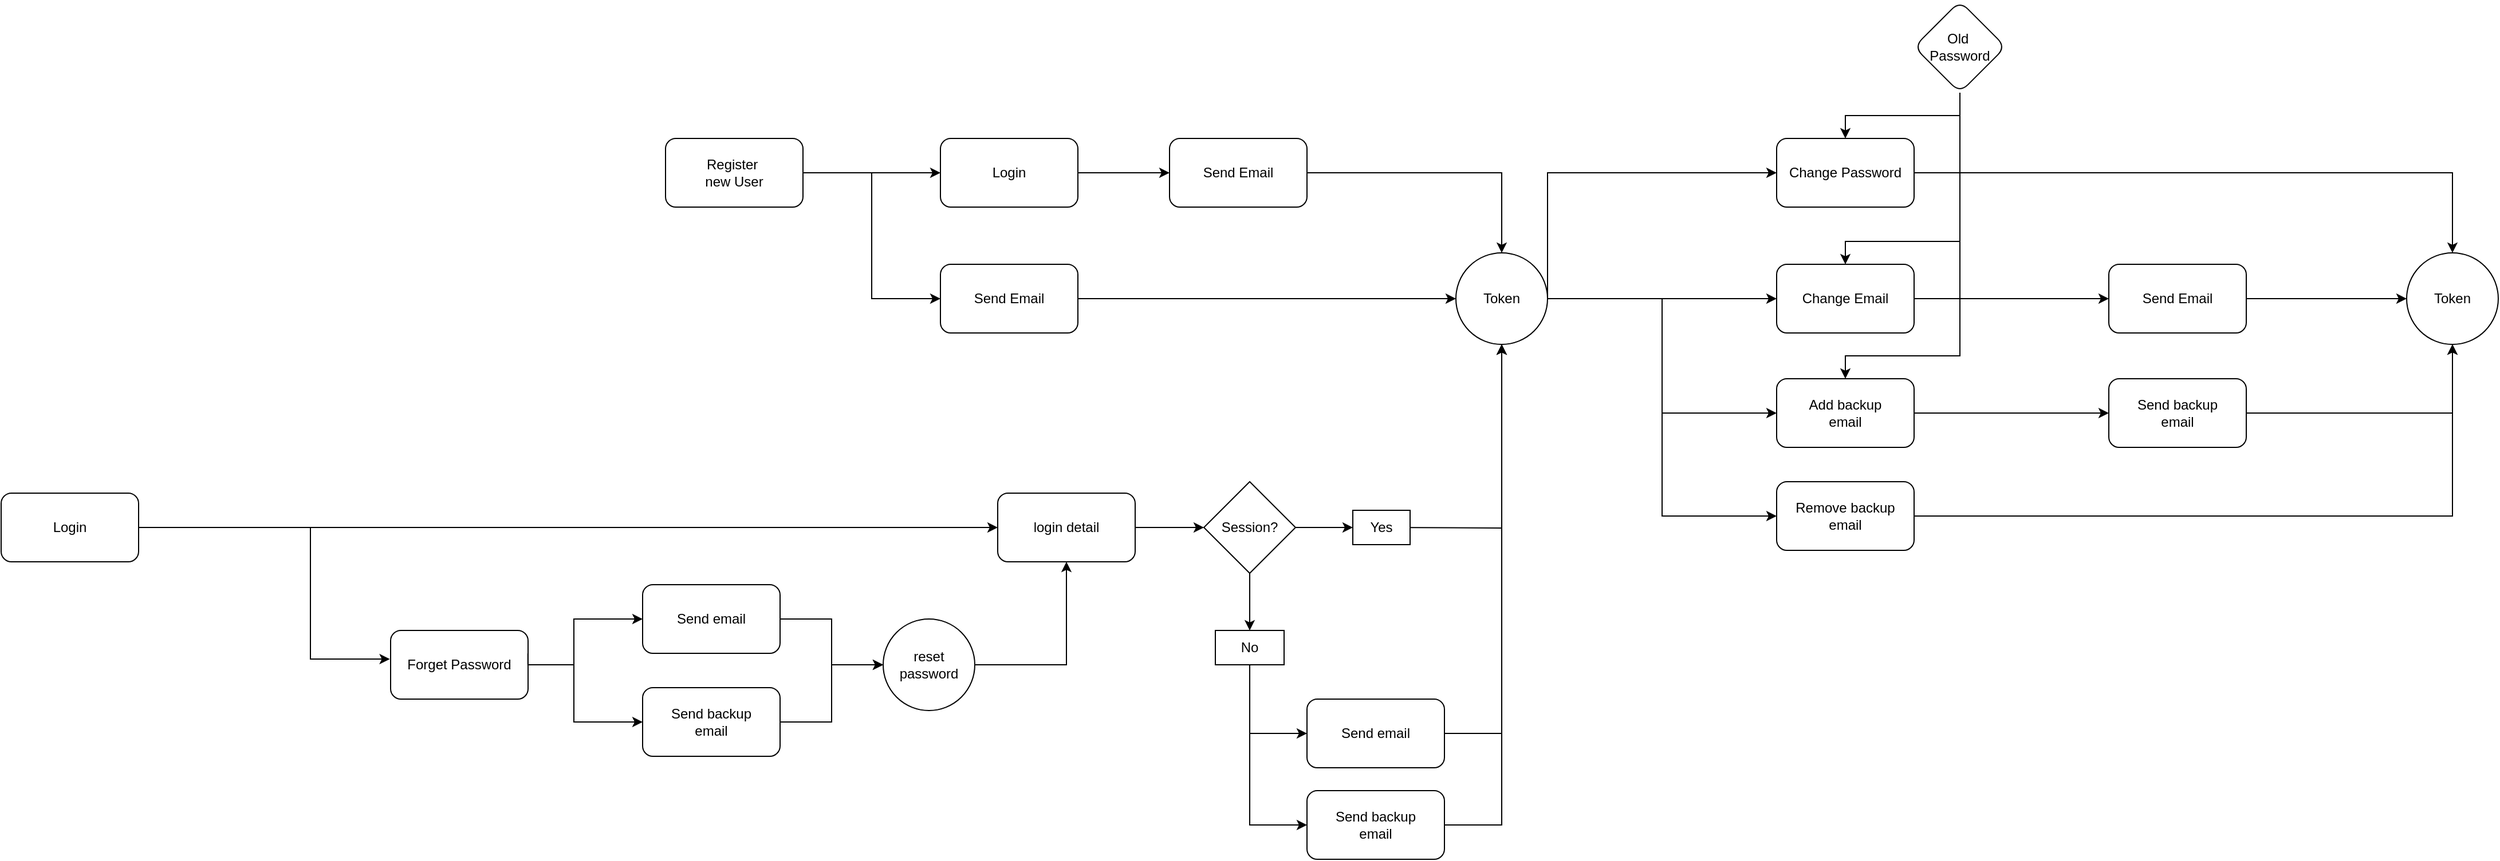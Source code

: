 <mxfile version="28.0.6">
  <diagram name="Page-1" id="pyaao2WUALwtjrlrXu3V">
    <mxGraphModel dx="2276" dy="849" grid="1" gridSize="10" guides="1" tooltips="1" connect="1" arrows="1" fold="1" page="1" pageScale="1" pageWidth="850" pageHeight="1100" math="0" shadow="0">
      <root>
        <mxCell id="0" />
        <mxCell id="1" parent="0" />
        <mxCell id="JZzmLlW_1KoLrSPhXEY9-3" style="edgeStyle=orthogonalEdgeStyle;rounded=0;orthogonalLoop=1;jettySize=auto;html=1;" parent="1" source="JZzmLlW_1KoLrSPhXEY9-1" target="JZzmLlW_1KoLrSPhXEY9-2" edge="1">
          <mxGeometry relative="1" as="geometry" />
        </mxCell>
        <mxCell id="JZzmLlW_1KoLrSPhXEY9-9" value="" style="edgeStyle=orthogonalEdgeStyle;rounded=0;orthogonalLoop=1;jettySize=auto;html=1;" parent="1" source="JZzmLlW_1KoLrSPhXEY9-1" target="JZzmLlW_1KoLrSPhXEY9-8" edge="1">
          <mxGeometry relative="1" as="geometry">
            <Array as="points">
              <mxPoint x="300" y="190" />
              <mxPoint x="300" y="300" />
            </Array>
          </mxGeometry>
        </mxCell>
        <mxCell id="JZzmLlW_1KoLrSPhXEY9-1" value="Register&amp;nbsp;&lt;br&gt;new User" style="rounded=1;whiteSpace=wrap;html=1;" parent="1" vertex="1">
          <mxGeometry x="120" y="160" width="120" height="60" as="geometry" />
        </mxCell>
        <mxCell id="JZzmLlW_1KoLrSPhXEY9-5" value="" style="edgeStyle=orthogonalEdgeStyle;rounded=0;orthogonalLoop=1;jettySize=auto;html=1;" parent="1" source="JZzmLlW_1KoLrSPhXEY9-2" target="JZzmLlW_1KoLrSPhXEY9-4" edge="1">
          <mxGeometry relative="1" as="geometry" />
        </mxCell>
        <mxCell id="JZzmLlW_1KoLrSPhXEY9-2" value="Login" style="rounded=1;whiteSpace=wrap;html=1;" parent="1" vertex="1">
          <mxGeometry x="360" y="160" width="120" height="60" as="geometry" />
        </mxCell>
        <mxCell id="JZzmLlW_1KoLrSPhXEY9-7" value="" style="edgeStyle=orthogonalEdgeStyle;rounded=0;orthogonalLoop=1;jettySize=auto;html=1;" parent="1" source="JZzmLlW_1KoLrSPhXEY9-4" target="JZzmLlW_1KoLrSPhXEY9-6" edge="1">
          <mxGeometry relative="1" as="geometry" />
        </mxCell>
        <mxCell id="JZzmLlW_1KoLrSPhXEY9-4" value="Send Email" style="rounded=1;whiteSpace=wrap;html=1;" parent="1" vertex="1">
          <mxGeometry x="560" y="160" width="120" height="60" as="geometry" />
        </mxCell>
        <mxCell id="JZzmLlW_1KoLrSPhXEY9-14" value="" style="edgeStyle=orthogonalEdgeStyle;rounded=0;orthogonalLoop=1;jettySize=auto;html=1;" parent="1" source="JZzmLlW_1KoLrSPhXEY9-6" target="JZzmLlW_1KoLrSPhXEY9-13" edge="1">
          <mxGeometry relative="1" as="geometry">
            <Array as="points">
              <mxPoint x="890" y="300" />
              <mxPoint x="890" y="190" />
            </Array>
          </mxGeometry>
        </mxCell>
        <mxCell id="JZzmLlW_1KoLrSPhXEY9-21" value="" style="edgeStyle=orthogonalEdgeStyle;rounded=0;orthogonalLoop=1;jettySize=auto;html=1;" parent="1" source="JZzmLlW_1KoLrSPhXEY9-6" target="JZzmLlW_1KoLrSPhXEY9-20" edge="1">
          <mxGeometry relative="1" as="geometry" />
        </mxCell>
        <mxCell id="JZzmLlW_1KoLrSPhXEY9-51" style="edgeStyle=orthogonalEdgeStyle;rounded=0;orthogonalLoop=1;jettySize=auto;html=1;" parent="1" source="JZzmLlW_1KoLrSPhXEY9-6" target="JZzmLlW_1KoLrSPhXEY9-50" edge="1">
          <mxGeometry relative="1" as="geometry">
            <Array as="points">
              <mxPoint x="990" y="300" />
              <mxPoint x="990" y="400" />
            </Array>
          </mxGeometry>
        </mxCell>
        <mxCell id="JZzmLlW_1KoLrSPhXEY9-57" style="edgeStyle=orthogonalEdgeStyle;rounded=0;orthogonalLoop=1;jettySize=auto;html=1;" parent="1" source="JZzmLlW_1KoLrSPhXEY9-6" target="JZzmLlW_1KoLrSPhXEY9-56" edge="1">
          <mxGeometry relative="1" as="geometry">
            <Array as="points">
              <mxPoint x="990" y="300" />
              <mxPoint x="990" y="490" />
            </Array>
          </mxGeometry>
        </mxCell>
        <mxCell id="JZzmLlW_1KoLrSPhXEY9-6" value="Token" style="ellipse;whiteSpace=wrap;html=1;rounded=1;" parent="1" vertex="1">
          <mxGeometry x="810" y="260" width="80" height="80" as="geometry" />
        </mxCell>
        <mxCell id="JZzmLlW_1KoLrSPhXEY9-12" style="edgeStyle=orthogonalEdgeStyle;rounded=0;orthogonalLoop=1;jettySize=auto;html=1;" parent="1" source="JZzmLlW_1KoLrSPhXEY9-8" target="JZzmLlW_1KoLrSPhXEY9-6" edge="1">
          <mxGeometry relative="1" as="geometry" />
        </mxCell>
        <mxCell id="JZzmLlW_1KoLrSPhXEY9-8" value="Send Email" style="whiteSpace=wrap;html=1;rounded=1;" parent="1" vertex="1">
          <mxGeometry x="360" y="270" width="120" height="60" as="geometry" />
        </mxCell>
        <mxCell id="JZzmLlW_1KoLrSPhXEY9-19" value="" style="edgeStyle=orthogonalEdgeStyle;rounded=0;orthogonalLoop=1;jettySize=auto;html=1;" parent="1" source="JZzmLlW_1KoLrSPhXEY9-13" target="JZzmLlW_1KoLrSPhXEY9-18" edge="1">
          <mxGeometry relative="1" as="geometry">
            <Array as="points">
              <mxPoint x="1680" y="190" />
              <mxPoint x="1680" y="300" />
            </Array>
          </mxGeometry>
        </mxCell>
        <mxCell id="JZzmLlW_1KoLrSPhXEY9-13" value="Change Password" style="whiteSpace=wrap;html=1;rounded=1;" parent="1" vertex="1">
          <mxGeometry x="1090" y="160" width="120" height="60" as="geometry" />
        </mxCell>
        <mxCell id="JZzmLlW_1KoLrSPhXEY9-17" style="edgeStyle=orthogonalEdgeStyle;rounded=0;orthogonalLoop=1;jettySize=auto;html=1;" parent="1" source="JZzmLlW_1KoLrSPhXEY9-15" target="JZzmLlW_1KoLrSPhXEY9-13" edge="1">
          <mxGeometry relative="1" as="geometry" />
        </mxCell>
        <mxCell id="JZzmLlW_1KoLrSPhXEY9-22" style="edgeStyle=orthogonalEdgeStyle;rounded=0;orthogonalLoop=1;jettySize=auto;html=1;" parent="1" source="JZzmLlW_1KoLrSPhXEY9-15" target="JZzmLlW_1KoLrSPhXEY9-20" edge="1">
          <mxGeometry relative="1" as="geometry">
            <Array as="points">
              <mxPoint x="1250" y="250" />
              <mxPoint x="1150" y="250" />
            </Array>
          </mxGeometry>
        </mxCell>
        <mxCell id="JZzmLlW_1KoLrSPhXEY9-52" style="edgeStyle=orthogonalEdgeStyle;rounded=0;orthogonalLoop=1;jettySize=auto;html=1;" parent="1" source="JZzmLlW_1KoLrSPhXEY9-15" target="JZzmLlW_1KoLrSPhXEY9-50" edge="1">
          <mxGeometry relative="1" as="geometry">
            <Array as="points">
              <mxPoint x="1250" y="350" />
              <mxPoint x="1150" y="350" />
            </Array>
          </mxGeometry>
        </mxCell>
        <mxCell id="JZzmLlW_1KoLrSPhXEY9-15" value="Old&amp;nbsp;&lt;br&gt;Password" style="rhombus;whiteSpace=wrap;html=1;rounded=1;" parent="1" vertex="1">
          <mxGeometry x="1210" y="40" width="80" height="80" as="geometry" />
        </mxCell>
        <mxCell id="JZzmLlW_1KoLrSPhXEY9-18" value="Token" style="ellipse;whiteSpace=wrap;html=1;rounded=1;" parent="1" vertex="1">
          <mxGeometry x="1640" y="260" width="80" height="80" as="geometry" />
        </mxCell>
        <mxCell id="JZzmLlW_1KoLrSPhXEY9-25" value="" style="edgeStyle=orthogonalEdgeStyle;rounded=0;orthogonalLoop=1;jettySize=auto;html=1;" parent="1" source="JZzmLlW_1KoLrSPhXEY9-20" target="JZzmLlW_1KoLrSPhXEY9-24" edge="1">
          <mxGeometry relative="1" as="geometry" />
        </mxCell>
        <mxCell id="JZzmLlW_1KoLrSPhXEY9-20" value="Change Email" style="whiteSpace=wrap;html=1;rounded=1;" parent="1" vertex="1">
          <mxGeometry x="1090" y="270" width="120" height="60" as="geometry" />
        </mxCell>
        <mxCell id="JZzmLlW_1KoLrSPhXEY9-26" style="edgeStyle=orthogonalEdgeStyle;rounded=0;orthogonalLoop=1;jettySize=auto;html=1;" parent="1" source="JZzmLlW_1KoLrSPhXEY9-24" target="JZzmLlW_1KoLrSPhXEY9-18" edge="1">
          <mxGeometry relative="1" as="geometry" />
        </mxCell>
        <mxCell id="JZzmLlW_1KoLrSPhXEY9-24" value="Send Email" style="whiteSpace=wrap;html=1;rounded=1;" parent="1" vertex="1">
          <mxGeometry x="1380" y="270" width="120" height="60" as="geometry" />
        </mxCell>
        <mxCell id="JZzmLlW_1KoLrSPhXEY9-29" value="" style="edgeStyle=orthogonalEdgeStyle;rounded=0;orthogonalLoop=1;jettySize=auto;html=1;" parent="1" source="JZzmLlW_1KoLrSPhXEY9-27" target="JZzmLlW_1KoLrSPhXEY9-28" edge="1">
          <mxGeometry relative="1" as="geometry">
            <Array as="points">
              <mxPoint x="410" y="490" />
              <mxPoint x="410" y="490" />
            </Array>
          </mxGeometry>
        </mxCell>
        <mxCell id="JZzmLlW_1KoLrSPhXEY9-34" value="" style="edgeStyle=orthogonalEdgeStyle;rounded=0;orthogonalLoop=1;jettySize=auto;html=1;entryX=-0.006;entryY=0.422;entryDx=0;entryDy=0;entryPerimeter=0;" parent="1" source="JZzmLlW_1KoLrSPhXEY9-27" target="JZzmLlW_1KoLrSPhXEY9-33" edge="1">
          <mxGeometry relative="1" as="geometry">
            <Array as="points">
              <mxPoint x="-190" y="500" />
              <mxPoint x="-190" y="615" />
              <mxPoint x="-121" y="615" />
            </Array>
          </mxGeometry>
        </mxCell>
        <mxCell id="JZzmLlW_1KoLrSPhXEY9-27" value="Login" style="rounded=1;whiteSpace=wrap;html=1;" parent="1" vertex="1">
          <mxGeometry x="-460" y="470" width="120" height="60" as="geometry" />
        </mxCell>
        <mxCell id="JZzmLlW_1KoLrSPhXEY9-60" style="edgeStyle=orthogonalEdgeStyle;rounded=0;orthogonalLoop=1;jettySize=auto;html=1;entryX=0;entryY=0.5;entryDx=0;entryDy=0;" parent="1" source="JZzmLlW_1KoLrSPhXEY9-28" target="JZzmLlW_1KoLrSPhXEY9-59" edge="1">
          <mxGeometry relative="1" as="geometry" />
        </mxCell>
        <mxCell id="JZzmLlW_1KoLrSPhXEY9-28" value="&lt;div&gt;login detail&lt;/div&gt;" style="rounded=1;whiteSpace=wrap;html=1;" parent="1" vertex="1">
          <mxGeometry x="410" y="470" width="120" height="60" as="geometry" />
        </mxCell>
        <mxCell id="JZzmLlW_1KoLrSPhXEY9-33" value="Forget Password" style="whiteSpace=wrap;html=1;rounded=1;" parent="1" vertex="1">
          <mxGeometry x="-120" y="590" width="120" height="60" as="geometry" />
        </mxCell>
        <mxCell id="JZzmLlW_1KoLrSPhXEY9-44" style="edgeStyle=orthogonalEdgeStyle;rounded=0;orthogonalLoop=1;jettySize=auto;html=1;" parent="1" source="JZzmLlW_1KoLrSPhXEY9-33" target="JZzmLlW_1KoLrSPhXEY9-42" edge="1">
          <mxGeometry relative="1" as="geometry">
            <mxPoint x="650" y="670" as="sourcePoint" />
            <Array as="points">
              <mxPoint x="40" y="620" />
              <mxPoint x="40" y="580" />
            </Array>
          </mxGeometry>
        </mxCell>
        <mxCell id="JZzmLlW_1KoLrSPhXEY9-45" style="edgeStyle=orthogonalEdgeStyle;rounded=0;orthogonalLoop=1;jettySize=auto;html=1;exitX=0.999;exitY=0.335;exitDx=0;exitDy=0;exitPerimeter=0;" parent="1" source="JZzmLlW_1KoLrSPhXEY9-33" target="JZzmLlW_1KoLrSPhXEY9-43" edge="1">
          <mxGeometry relative="1" as="geometry">
            <mxPoint x="650" y="670" as="sourcePoint" />
            <Array as="points">
              <mxPoint y="620" />
              <mxPoint x="40" y="620" />
              <mxPoint x="40" y="670" />
            </Array>
          </mxGeometry>
        </mxCell>
        <mxCell id="JZzmLlW_1KoLrSPhXEY9-47" style="edgeStyle=orthogonalEdgeStyle;rounded=0;orthogonalLoop=1;jettySize=auto;html=1;" parent="1" source="JZzmLlW_1KoLrSPhXEY9-42" target="JZzmLlW_1KoLrSPhXEY9-46" edge="1">
          <mxGeometry relative="1" as="geometry" />
        </mxCell>
        <mxCell id="JZzmLlW_1KoLrSPhXEY9-42" value="Send email" style="rounded=1;whiteSpace=wrap;html=1;" parent="1" vertex="1">
          <mxGeometry x="100" y="550" width="120" height="60" as="geometry" />
        </mxCell>
        <mxCell id="JZzmLlW_1KoLrSPhXEY9-48" style="edgeStyle=orthogonalEdgeStyle;rounded=0;orthogonalLoop=1;jettySize=auto;html=1;" parent="1" source="JZzmLlW_1KoLrSPhXEY9-43" target="JZzmLlW_1KoLrSPhXEY9-46" edge="1">
          <mxGeometry relative="1" as="geometry" />
        </mxCell>
        <mxCell id="JZzmLlW_1KoLrSPhXEY9-43" value="Send backup&lt;br&gt;email" style="rounded=1;whiteSpace=wrap;html=1;" parent="1" vertex="1">
          <mxGeometry x="100" y="640" width="120" height="60" as="geometry" />
        </mxCell>
        <mxCell id="JZzmLlW_1KoLrSPhXEY9-46" value="reset&lt;br&gt;password" style="ellipse;whiteSpace=wrap;html=1;aspect=fixed;" parent="1" vertex="1">
          <mxGeometry x="310" y="580" width="80" height="80" as="geometry" />
        </mxCell>
        <mxCell id="JZzmLlW_1KoLrSPhXEY9-49" style="edgeStyle=orthogonalEdgeStyle;rounded=0;orthogonalLoop=1;jettySize=auto;html=1;" parent="1" source="JZzmLlW_1KoLrSPhXEY9-46" target="JZzmLlW_1KoLrSPhXEY9-28" edge="1">
          <mxGeometry relative="1" as="geometry">
            <Array as="points">
              <mxPoint x="470" y="620" />
            </Array>
          </mxGeometry>
        </mxCell>
        <mxCell id="JZzmLlW_1KoLrSPhXEY9-54" style="edgeStyle=orthogonalEdgeStyle;rounded=0;orthogonalLoop=1;jettySize=auto;html=1;entryX=0;entryY=0.5;entryDx=0;entryDy=0;" parent="1" source="JZzmLlW_1KoLrSPhXEY9-50" target="JZzmLlW_1KoLrSPhXEY9-53" edge="1">
          <mxGeometry relative="1" as="geometry" />
        </mxCell>
        <mxCell id="JZzmLlW_1KoLrSPhXEY9-50" value="Add backup&lt;br&gt;email" style="rounded=1;whiteSpace=wrap;html=1;" parent="1" vertex="1">
          <mxGeometry x="1090" y="370" width="120" height="60" as="geometry" />
        </mxCell>
        <mxCell id="JZzmLlW_1KoLrSPhXEY9-55" style="edgeStyle=orthogonalEdgeStyle;rounded=0;orthogonalLoop=1;jettySize=auto;html=1;" parent="1" source="JZzmLlW_1KoLrSPhXEY9-53" target="JZzmLlW_1KoLrSPhXEY9-18" edge="1">
          <mxGeometry relative="1" as="geometry">
            <Array as="points">
              <mxPoint x="1680" y="400" />
              <mxPoint x="1680" y="300" />
            </Array>
          </mxGeometry>
        </mxCell>
        <mxCell id="JZzmLlW_1KoLrSPhXEY9-53" value="Send backup&lt;br&gt;email" style="rounded=1;whiteSpace=wrap;html=1;" parent="1" vertex="1">
          <mxGeometry x="1380" y="370" width="120" height="60" as="geometry" />
        </mxCell>
        <mxCell id="JZzmLlW_1KoLrSPhXEY9-58" style="edgeStyle=orthogonalEdgeStyle;rounded=0;orthogonalLoop=1;jettySize=auto;html=1;" parent="1" source="JZzmLlW_1KoLrSPhXEY9-56" target="JZzmLlW_1KoLrSPhXEY9-18" edge="1">
          <mxGeometry relative="1" as="geometry" />
        </mxCell>
        <mxCell id="JZzmLlW_1KoLrSPhXEY9-56" value="Remove backup&lt;br&gt;email" style="rounded=1;whiteSpace=wrap;html=1;" parent="1" vertex="1">
          <mxGeometry x="1090" y="460" width="120" height="60" as="geometry" />
        </mxCell>
        <mxCell id="JZzmLlW_1KoLrSPhXEY9-62" style="edgeStyle=orthogonalEdgeStyle;rounded=0;orthogonalLoop=1;jettySize=auto;html=1;" parent="1" target="JZzmLlW_1KoLrSPhXEY9-6" edge="1">
          <mxGeometry relative="1" as="geometry">
            <mxPoint x="750" y="500" as="sourcePoint" />
          </mxGeometry>
        </mxCell>
        <mxCell id="JZzmLlW_1KoLrSPhXEY9-67" value="" style="edgeStyle=orthogonalEdgeStyle;rounded=0;orthogonalLoop=1;jettySize=auto;html=1;" parent="1" source="JZzmLlW_1KoLrSPhXEY9-59" target="JZzmLlW_1KoLrSPhXEY9-68" edge="1">
          <mxGeometry relative="1" as="geometry">
            <mxPoint x="710" y="500" as="targetPoint" />
          </mxGeometry>
        </mxCell>
        <mxCell id="JZzmLlW_1KoLrSPhXEY9-70" value="" style="edgeStyle=orthogonalEdgeStyle;rounded=0;orthogonalLoop=1;jettySize=auto;html=1;" parent="1" source="JZzmLlW_1KoLrSPhXEY9-59" target="JZzmLlW_1KoLrSPhXEY9-69" edge="1">
          <mxGeometry relative="1" as="geometry" />
        </mxCell>
        <mxCell id="JZzmLlW_1KoLrSPhXEY9-59" value="Session?" style="rhombus;whiteSpace=wrap;html=1;" parent="1" vertex="1">
          <mxGeometry x="590" y="460" width="80" height="80" as="geometry" />
        </mxCell>
        <mxCell id="JZzmLlW_1KoLrSPhXEY9-68" value="Yes" style="whiteSpace=wrap;html=1;" parent="1" vertex="1">
          <mxGeometry x="720" y="485" width="50" height="30" as="geometry" />
        </mxCell>
        <mxCell id="JZzmLlW_1KoLrSPhXEY9-75" style="edgeStyle=orthogonalEdgeStyle;rounded=0;orthogonalLoop=1;jettySize=auto;html=1;" parent="1" source="JZzmLlW_1KoLrSPhXEY9-69" target="JZzmLlW_1KoLrSPhXEY9-73" edge="1">
          <mxGeometry relative="1" as="geometry">
            <Array as="points">
              <mxPoint x="630" y="680" />
            </Array>
          </mxGeometry>
        </mxCell>
        <mxCell id="JZzmLlW_1KoLrSPhXEY9-76" style="edgeStyle=orthogonalEdgeStyle;rounded=0;orthogonalLoop=1;jettySize=auto;html=1;" parent="1" source="JZzmLlW_1KoLrSPhXEY9-69" target="JZzmLlW_1KoLrSPhXEY9-74" edge="1">
          <mxGeometry relative="1" as="geometry">
            <Array as="points">
              <mxPoint x="630" y="760" />
            </Array>
          </mxGeometry>
        </mxCell>
        <mxCell id="JZzmLlW_1KoLrSPhXEY9-69" value="No" style="whiteSpace=wrap;html=1;" parent="1" vertex="1">
          <mxGeometry x="600" y="590" width="60" height="30" as="geometry" />
        </mxCell>
        <mxCell id="JZzmLlW_1KoLrSPhXEY9-77" style="edgeStyle=orthogonalEdgeStyle;rounded=0;orthogonalLoop=1;jettySize=auto;html=1;" parent="1" source="JZzmLlW_1KoLrSPhXEY9-73" target="JZzmLlW_1KoLrSPhXEY9-6" edge="1">
          <mxGeometry relative="1" as="geometry">
            <Array as="points">
              <mxPoint x="850" y="680" />
            </Array>
          </mxGeometry>
        </mxCell>
        <mxCell id="JZzmLlW_1KoLrSPhXEY9-73" value="Send email" style="rounded=1;whiteSpace=wrap;html=1;" parent="1" vertex="1">
          <mxGeometry x="680" y="650" width="120" height="60" as="geometry" />
        </mxCell>
        <mxCell id="JZzmLlW_1KoLrSPhXEY9-74" value="Send backup&lt;br&gt;email" style="rounded=1;whiteSpace=wrap;html=1;" parent="1" vertex="1">
          <mxGeometry x="680" y="730" width="120" height="60" as="geometry" />
        </mxCell>
        <mxCell id="JZzmLlW_1KoLrSPhXEY9-78" style="edgeStyle=orthogonalEdgeStyle;rounded=0;orthogonalLoop=1;jettySize=auto;html=1;" parent="1" source="JZzmLlW_1KoLrSPhXEY9-74" target="JZzmLlW_1KoLrSPhXEY9-6" edge="1">
          <mxGeometry relative="1" as="geometry">
            <Array as="points">
              <mxPoint x="850" y="760" />
            </Array>
          </mxGeometry>
        </mxCell>
      </root>
    </mxGraphModel>
  </diagram>
</mxfile>
